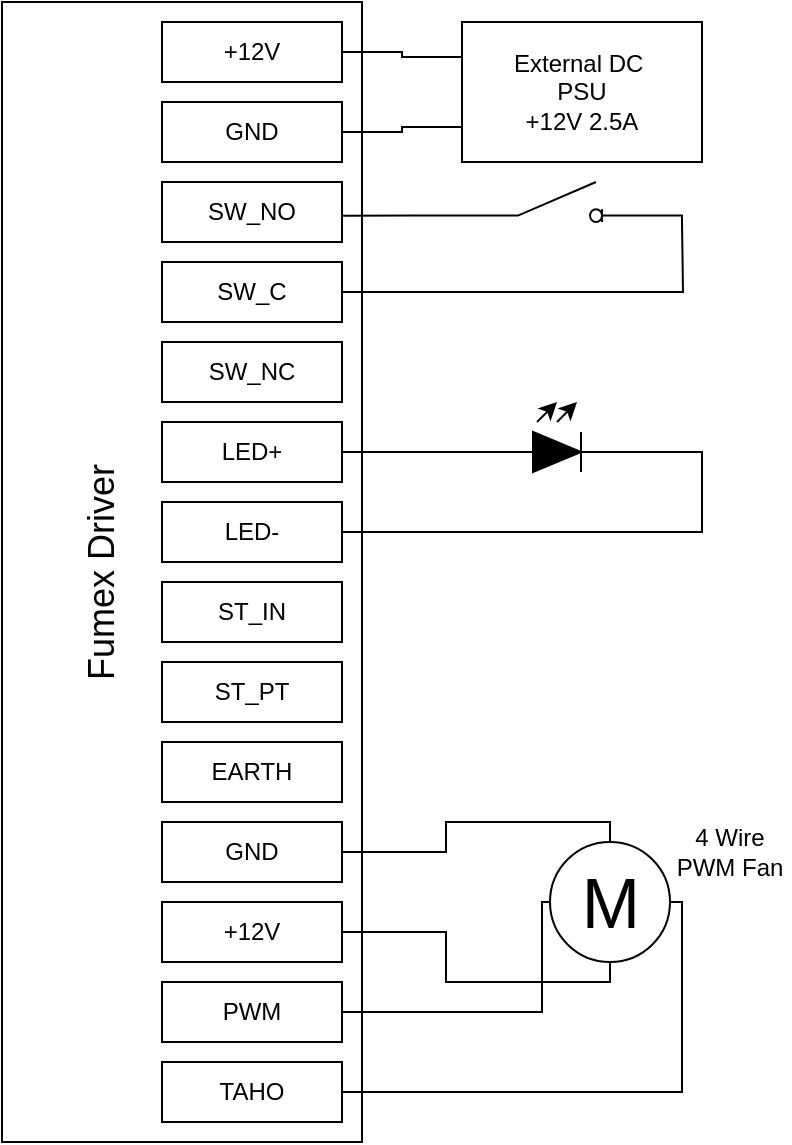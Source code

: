 <mxfile version="22.0.2" type="device">
  <diagram name="Strona-1" id="_aOcEcRjS-uaqIEThYqZ">
    <mxGraphModel dx="1434" dy="851" grid="1" gridSize="10" guides="1" tooltips="1" connect="1" arrows="1" fold="1" page="1" pageScale="1" pageWidth="827" pageHeight="1169" math="0" shadow="0">
      <root>
        <mxCell id="0" />
        <mxCell id="1" parent="0" />
        <mxCell id="hiEzIFjYpvtMCPedpZwh-16" value="" style="rounded=0;whiteSpace=wrap;html=1;" vertex="1" parent="1">
          <mxGeometry x="80" y="180" width="180" height="570" as="geometry" />
        </mxCell>
        <mxCell id="hiEzIFjYpvtMCPedpZwh-43" style="edgeStyle=orthogonalEdgeStyle;rounded=0;orthogonalLoop=1;jettySize=auto;html=1;exitX=1;exitY=0.5;exitDx=0;exitDy=0;entryX=0;entryY=0.25;entryDx=0;entryDy=0;endArrow=none;endFill=0;" edge="1" parent="1" source="hiEzIFjYpvtMCPedpZwh-1" target="hiEzIFjYpvtMCPedpZwh-17">
          <mxGeometry relative="1" as="geometry" />
        </mxCell>
        <mxCell id="hiEzIFjYpvtMCPedpZwh-1" value="+12V" style="rounded=0;whiteSpace=wrap;html=1;" vertex="1" parent="1">
          <mxGeometry x="160" y="190" width="90" height="30" as="geometry" />
        </mxCell>
        <mxCell id="hiEzIFjYpvtMCPedpZwh-44" style="edgeStyle=orthogonalEdgeStyle;rounded=0;orthogonalLoop=1;jettySize=auto;html=1;exitX=1;exitY=0.5;exitDx=0;exitDy=0;entryX=0;entryY=0.75;entryDx=0;entryDy=0;endArrow=none;endFill=0;" edge="1" parent="1" source="hiEzIFjYpvtMCPedpZwh-2" target="hiEzIFjYpvtMCPedpZwh-17">
          <mxGeometry relative="1" as="geometry">
            <mxPoint x="300" y="245.2" as="targetPoint" />
          </mxGeometry>
        </mxCell>
        <mxCell id="hiEzIFjYpvtMCPedpZwh-2" value="GND" style="rounded=0;whiteSpace=wrap;html=1;" vertex="1" parent="1">
          <mxGeometry x="160" y="230" width="90" height="30" as="geometry" />
        </mxCell>
        <mxCell id="hiEzIFjYpvtMCPedpZwh-3" value="SW_NO" style="rounded=0;whiteSpace=wrap;html=1;" vertex="1" parent="1">
          <mxGeometry x="160" y="270" width="90" height="30" as="geometry" />
        </mxCell>
        <mxCell id="hiEzIFjYpvtMCPedpZwh-21" style="edgeStyle=orthogonalEdgeStyle;rounded=0;orthogonalLoop=1;jettySize=auto;html=1;exitX=1;exitY=0.5;exitDx=0;exitDy=0;endArrow=none;endFill=0;" edge="1" parent="1" source="hiEzIFjYpvtMCPedpZwh-4">
          <mxGeometry relative="1" as="geometry">
            <mxPoint x="420" y="290" as="targetPoint" />
          </mxGeometry>
        </mxCell>
        <mxCell id="hiEzIFjYpvtMCPedpZwh-4" value="SW_C" style="rounded=0;whiteSpace=wrap;html=1;" vertex="1" parent="1">
          <mxGeometry x="160" y="310" width="90" height="30" as="geometry" />
        </mxCell>
        <mxCell id="hiEzIFjYpvtMCPedpZwh-5" value="SW_NC" style="rounded=0;whiteSpace=wrap;html=1;" vertex="1" parent="1">
          <mxGeometry x="160" y="350" width="90" height="30" as="geometry" />
        </mxCell>
        <mxCell id="hiEzIFjYpvtMCPedpZwh-6" value="LED+" style="rounded=0;whiteSpace=wrap;html=1;" vertex="1" parent="1">
          <mxGeometry x="160" y="390" width="90" height="30" as="geometry" />
        </mxCell>
        <mxCell id="hiEzIFjYpvtMCPedpZwh-31" style="edgeStyle=orthogonalEdgeStyle;rounded=0;orthogonalLoop=1;jettySize=auto;html=1;exitX=1;exitY=0.5;exitDx=0;exitDy=0;endArrow=none;endFill=0;" edge="1" parent="1" source="hiEzIFjYpvtMCPedpZwh-7">
          <mxGeometry relative="1" as="geometry">
            <mxPoint x="430" y="410" as="targetPoint" />
            <Array as="points">
              <mxPoint x="430" y="445" />
            </Array>
          </mxGeometry>
        </mxCell>
        <mxCell id="hiEzIFjYpvtMCPedpZwh-7" value="LED-" style="rounded=0;whiteSpace=wrap;html=1;" vertex="1" parent="1">
          <mxGeometry x="160" y="430" width="90" height="30" as="geometry" />
        </mxCell>
        <mxCell id="hiEzIFjYpvtMCPedpZwh-8" value="ST_IN" style="rounded=0;whiteSpace=wrap;html=1;" vertex="1" parent="1">
          <mxGeometry x="160" y="470" width="90" height="30" as="geometry" />
        </mxCell>
        <mxCell id="hiEzIFjYpvtMCPedpZwh-9" value="ST_PT" style="rounded=0;whiteSpace=wrap;html=1;" vertex="1" parent="1">
          <mxGeometry x="160" y="510" width="90" height="30" as="geometry" />
        </mxCell>
        <mxCell id="hiEzIFjYpvtMCPedpZwh-10" value="EARTH" style="rounded=0;whiteSpace=wrap;html=1;" vertex="1" parent="1">
          <mxGeometry x="160" y="550" width="90" height="30" as="geometry" />
        </mxCell>
        <mxCell id="hiEzIFjYpvtMCPedpZwh-35" style="edgeStyle=orthogonalEdgeStyle;rounded=0;orthogonalLoop=1;jettySize=auto;html=1;exitX=1;exitY=0.5;exitDx=0;exitDy=0;entryX=0.5;entryY=0;entryDx=0;entryDy=0;endArrow=none;endFill=0;" edge="1" parent="1" source="hiEzIFjYpvtMCPedpZwh-12" target="hiEzIFjYpvtMCPedpZwh-34">
          <mxGeometry relative="1" as="geometry">
            <Array as="points">
              <mxPoint x="302" y="605" />
              <mxPoint x="302" y="590" />
              <mxPoint x="384" y="590" />
            </Array>
          </mxGeometry>
        </mxCell>
        <mxCell id="hiEzIFjYpvtMCPedpZwh-12" value="GND" style="rounded=0;whiteSpace=wrap;html=1;" vertex="1" parent="1">
          <mxGeometry x="160" y="590" width="90" height="30" as="geometry" />
        </mxCell>
        <mxCell id="hiEzIFjYpvtMCPedpZwh-36" style="edgeStyle=orthogonalEdgeStyle;rounded=0;orthogonalLoop=1;jettySize=auto;html=1;exitX=1;exitY=0.5;exitDx=0;exitDy=0;entryX=0.5;entryY=1;entryDx=0;entryDy=0;endArrow=none;endFill=0;" edge="1" parent="1" source="hiEzIFjYpvtMCPedpZwh-13" target="hiEzIFjYpvtMCPedpZwh-34">
          <mxGeometry relative="1" as="geometry">
            <Array as="points">
              <mxPoint x="302" y="645" />
              <mxPoint x="302" y="670" />
              <mxPoint x="384" y="670" />
            </Array>
          </mxGeometry>
        </mxCell>
        <mxCell id="hiEzIFjYpvtMCPedpZwh-13" value="+12V" style="rounded=0;whiteSpace=wrap;html=1;" vertex="1" parent="1">
          <mxGeometry x="160" y="630" width="90" height="30" as="geometry" />
        </mxCell>
        <mxCell id="hiEzIFjYpvtMCPedpZwh-39" style="edgeStyle=orthogonalEdgeStyle;rounded=0;orthogonalLoop=1;jettySize=auto;html=1;exitX=1;exitY=0.5;exitDx=0;exitDy=0;entryX=0;entryY=0.5;entryDx=0;entryDy=0;endArrow=none;endFill=0;" edge="1" parent="1" source="hiEzIFjYpvtMCPedpZwh-14" target="hiEzIFjYpvtMCPedpZwh-34">
          <mxGeometry relative="1" as="geometry">
            <Array as="points">
              <mxPoint x="350" y="685" />
              <mxPoint x="350" y="630" />
            </Array>
          </mxGeometry>
        </mxCell>
        <mxCell id="hiEzIFjYpvtMCPedpZwh-14" value="PWM" style="rounded=0;whiteSpace=wrap;html=1;" vertex="1" parent="1">
          <mxGeometry x="160" y="670" width="90" height="30" as="geometry" />
        </mxCell>
        <mxCell id="hiEzIFjYpvtMCPedpZwh-41" style="edgeStyle=orthogonalEdgeStyle;rounded=0;orthogonalLoop=1;jettySize=auto;html=1;exitX=1;exitY=0.5;exitDx=0;exitDy=0;entryX=1;entryY=0.5;entryDx=0;entryDy=0;endArrow=none;endFill=0;" edge="1" parent="1" source="hiEzIFjYpvtMCPedpZwh-15" target="hiEzIFjYpvtMCPedpZwh-34">
          <mxGeometry relative="1" as="geometry">
            <Array as="points">
              <mxPoint x="420" y="725" />
              <mxPoint x="420" y="630" />
            </Array>
          </mxGeometry>
        </mxCell>
        <mxCell id="hiEzIFjYpvtMCPedpZwh-15" value="TAHO" style="rounded=0;whiteSpace=wrap;html=1;" vertex="1" parent="1">
          <mxGeometry x="160" y="710" width="90" height="30" as="geometry" />
        </mxCell>
        <mxCell id="hiEzIFjYpvtMCPedpZwh-17" value="External DC&amp;nbsp;&lt;br&gt;PSU&lt;br&gt;+12V 2.5A" style="rounded=0;whiteSpace=wrap;html=1;" vertex="1" parent="1">
          <mxGeometry x="310" y="190" width="120" height="70" as="geometry" />
        </mxCell>
        <mxCell id="hiEzIFjYpvtMCPedpZwh-22" style="edgeStyle=orthogonalEdgeStyle;rounded=0;orthogonalLoop=1;jettySize=auto;html=1;exitX=1;exitY=0.84;exitDx=0;exitDy=0;endArrow=none;endFill=0;" edge="1" parent="1" source="hiEzIFjYpvtMCPedpZwh-18">
          <mxGeometry relative="1" as="geometry">
            <mxPoint x="420" y="290" as="targetPoint" />
          </mxGeometry>
        </mxCell>
        <mxCell id="hiEzIFjYpvtMCPedpZwh-18" value="" style="html=1;shape=mxgraph.electrical.electro-mechanical.switchDisconnector;aspect=fixed;elSwitchState=off;" vertex="1" parent="1">
          <mxGeometry x="320" y="270" width="75" height="20" as="geometry" />
        </mxCell>
        <mxCell id="hiEzIFjYpvtMCPedpZwh-30" style="edgeStyle=orthogonalEdgeStyle;rounded=0;orthogonalLoop=1;jettySize=auto;html=1;exitX=0;exitY=0.5;exitDx=0;exitDy=0;exitPerimeter=0;entryX=1;entryY=0.5;entryDx=0;entryDy=0;endArrow=none;endFill=0;" edge="1" parent="1" source="hiEzIFjYpvtMCPedpZwh-19" target="hiEzIFjYpvtMCPedpZwh-6">
          <mxGeometry relative="1" as="geometry" />
        </mxCell>
        <mxCell id="hiEzIFjYpvtMCPedpZwh-33" style="edgeStyle=orthogonalEdgeStyle;rounded=0;orthogonalLoop=1;jettySize=auto;html=1;exitX=1;exitY=0.5;exitDx=0;exitDy=0;exitPerimeter=0;endArrow=none;endFill=0;" edge="1" parent="1" source="hiEzIFjYpvtMCPedpZwh-19">
          <mxGeometry relative="1" as="geometry">
            <mxPoint x="430" y="410" as="targetPoint" />
            <Array as="points">
              <mxPoint x="430" y="405" />
            </Array>
          </mxGeometry>
        </mxCell>
        <mxCell id="hiEzIFjYpvtMCPedpZwh-19" value="" style="pointerEvents=1;fillColor=strokeColor;verticalLabelPosition=bottom;shadow=0;dashed=0;align=center;html=1;verticalAlign=top;shape=mxgraph.electrical.diodes.diode;" vertex="1" parent="1">
          <mxGeometry x="327.5" y="395" width="60" height="20" as="geometry" />
        </mxCell>
        <mxCell id="hiEzIFjYpvtMCPedpZwh-24" style="edgeStyle=orthogonalEdgeStyle;rounded=0;orthogonalLoop=1;jettySize=auto;html=1;exitX=0;exitY=0.84;exitDx=0;exitDy=0;entryX=1.001;entryY=0.563;entryDx=0;entryDy=0;entryPerimeter=0;endArrow=none;endFill=0;" edge="1" parent="1" source="hiEzIFjYpvtMCPedpZwh-18" target="hiEzIFjYpvtMCPedpZwh-3">
          <mxGeometry relative="1" as="geometry" />
        </mxCell>
        <mxCell id="hiEzIFjYpvtMCPedpZwh-25" value="" style="edgeStyle=none;orthogonalLoop=1;jettySize=auto;html=1;rounded=0;" edge="1" parent="1">
          <mxGeometry width="80" relative="1" as="geometry">
            <mxPoint x="347.5" y="390" as="sourcePoint" />
            <mxPoint x="357.5" y="380" as="targetPoint" />
            <Array as="points" />
          </mxGeometry>
        </mxCell>
        <mxCell id="hiEzIFjYpvtMCPedpZwh-26" value="" style="edgeStyle=none;orthogonalLoop=1;jettySize=auto;html=1;rounded=0;" edge="1" parent="1">
          <mxGeometry width="80" relative="1" as="geometry">
            <mxPoint x="357.5" y="390" as="sourcePoint" />
            <mxPoint x="367.5" y="380" as="targetPoint" />
            <Array as="points" />
          </mxGeometry>
        </mxCell>
        <mxCell id="hiEzIFjYpvtMCPedpZwh-34" value="M" style="verticalLabelPosition=middle;shadow=0;dashed=0;align=center;html=1;verticalAlign=middle;strokeWidth=1;shape=ellipse;aspect=fixed;fontSize=35;" vertex="1" parent="1">
          <mxGeometry x="354" y="600" width="60" height="60" as="geometry" />
        </mxCell>
        <mxCell id="hiEzIFjYpvtMCPedpZwh-42" value="4 Wire PWM Fan" style="text;strokeColor=none;align=center;fillColor=none;html=1;verticalAlign=middle;whiteSpace=wrap;rounded=0;" vertex="1" parent="1">
          <mxGeometry x="414" y="590" width="60" height="30" as="geometry" />
        </mxCell>
        <mxCell id="hiEzIFjYpvtMCPedpZwh-45" value="&lt;font style=&quot;font-size: 18px;&quot;&gt;Fumex Driver&lt;/font&gt;" style="text;strokeColor=none;align=center;fillColor=none;html=1;verticalAlign=middle;whiteSpace=wrap;rounded=0;rotation=-90;" vertex="1" parent="1">
          <mxGeometry x="60" y="450" width="140" height="30" as="geometry" />
        </mxCell>
      </root>
    </mxGraphModel>
  </diagram>
</mxfile>
